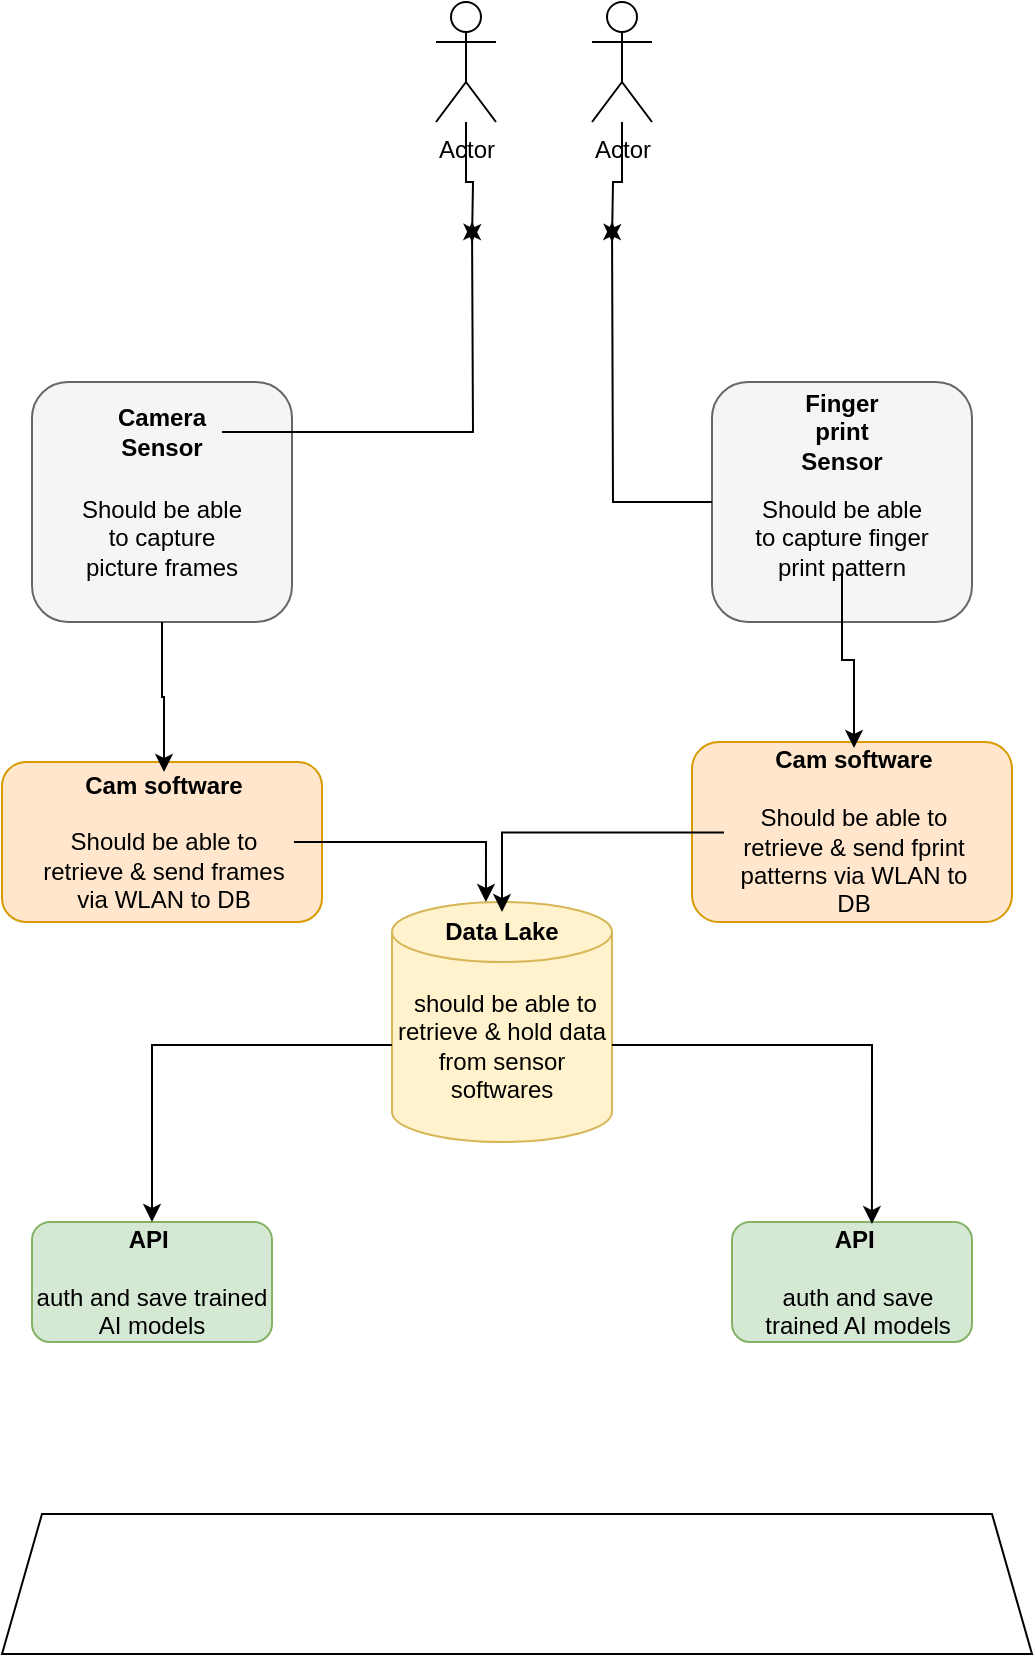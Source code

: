 <mxfile version="18.0.7" type="github">
  <diagram name="HL REQ" id="90a13364-a465-7bf4-72fc-28e22215d7a0">
    <mxGraphModel dx="801" dy="465" grid="1" gridSize="10" guides="1" tooltips="1" connect="1" arrows="1" fold="1" page="1" pageScale="1.5" pageWidth="1169" pageHeight="826" background="none" math="0" shadow="0">
      <root>
        <mxCell id="0" style=";html=1;" />
        <mxCell id="1" style=";html=1;" parent="0" />
        <mxCell id="mH4RBdHBhGK77Cxrk1bE-4" value="" style="group" vertex="1" connectable="0" parent="1">
          <mxGeometry x="660" y="430" width="130" height="120" as="geometry" />
        </mxCell>
        <mxCell id="mH4RBdHBhGK77Cxrk1bE-1" value="" style="rounded=1;whiteSpace=wrap;html=1;fillColor=#f5f5f5;fontColor=#333333;strokeColor=#666666;" vertex="1" parent="mH4RBdHBhGK77Cxrk1bE-4">
          <mxGeometry width="130" height="120" as="geometry" />
        </mxCell>
        <mxCell id="mH4RBdHBhGK77Cxrk1bE-2" value="&lt;b&gt;Camera Sensor&lt;/b&gt;" style="text;html=1;strokeColor=none;fillColor=none;align=center;verticalAlign=middle;whiteSpace=wrap;rounded=0;" vertex="1" parent="mH4RBdHBhGK77Cxrk1bE-4">
          <mxGeometry x="35" y="10" width="60" height="30" as="geometry" />
        </mxCell>
        <mxCell id="mH4RBdHBhGK77Cxrk1bE-3" value="Should be able to capture picture frames" style="text;html=1;strokeColor=none;fillColor=none;align=center;verticalAlign=middle;whiteSpace=wrap;rounded=0;" vertex="1" parent="mH4RBdHBhGK77Cxrk1bE-4">
          <mxGeometry x="20" y="60" width="90" height="35" as="geometry" />
        </mxCell>
        <mxCell id="mH4RBdHBhGK77Cxrk1bE-5" value="" style="group" vertex="1" connectable="0" parent="1">
          <mxGeometry x="1000" y="430" width="130" height="120" as="geometry" />
        </mxCell>
        <mxCell id="mH4RBdHBhGK77Cxrk1bE-6" value="" style="rounded=1;whiteSpace=wrap;html=1;fillColor=#f5f5f5;fontColor=#333333;strokeColor=#666666;" vertex="1" parent="mH4RBdHBhGK77Cxrk1bE-5">
          <mxGeometry width="130" height="120" as="geometry" />
        </mxCell>
        <mxCell id="mH4RBdHBhGK77Cxrk1bE-7" value="&lt;b&gt;Finger print Sensor&lt;/b&gt;" style="text;html=1;strokeColor=none;fillColor=none;align=center;verticalAlign=middle;whiteSpace=wrap;rounded=0;" vertex="1" parent="mH4RBdHBhGK77Cxrk1bE-5">
          <mxGeometry x="35" y="10" width="60" height="30" as="geometry" />
        </mxCell>
        <mxCell id="mH4RBdHBhGK77Cxrk1bE-8" value="Should be able to capture finger print pattern" style="text;html=1;strokeColor=none;fillColor=none;align=center;verticalAlign=middle;whiteSpace=wrap;rounded=0;" vertex="1" parent="mH4RBdHBhGK77Cxrk1bE-5">
          <mxGeometry x="20" y="60" width="90" height="35" as="geometry" />
        </mxCell>
        <mxCell id="mH4RBdHBhGK77Cxrk1bE-12" value="" style="group" vertex="1" connectable="0" parent="1">
          <mxGeometry x="645" y="620" width="160" height="80" as="geometry" />
        </mxCell>
        <mxCell id="mH4RBdHBhGK77Cxrk1bE-9" value="" style="rounded=1;whiteSpace=wrap;html=1;fillColor=#ffe6cc;strokeColor=#d79b00;" vertex="1" parent="mH4RBdHBhGK77Cxrk1bE-12">
          <mxGeometry width="160" height="80" as="geometry" />
        </mxCell>
        <mxCell id="mH4RBdHBhGK77Cxrk1bE-11" value="&lt;b&gt;Cam software&lt;/b&gt;&lt;br&gt;&lt;br&gt;Should be able to retrieve &amp;amp; send frames via WLAN&lt;b&gt;&amp;nbsp;&lt;/b&gt;to DB" style="text;html=1;strokeColor=none;fillColor=none;align=center;verticalAlign=middle;whiteSpace=wrap;rounded=0;" vertex="1" parent="mH4RBdHBhGK77Cxrk1bE-12">
          <mxGeometry x="16" y="5" width="130" height="70" as="geometry" />
        </mxCell>
        <mxCell id="mH4RBdHBhGK77Cxrk1bE-13" value="" style="group" vertex="1" connectable="0" parent="1">
          <mxGeometry x="990" y="610" width="160" height="90" as="geometry" />
        </mxCell>
        <mxCell id="mH4RBdHBhGK77Cxrk1bE-14" value="" style="rounded=1;whiteSpace=wrap;html=1;fillColor=#ffe6cc;strokeColor=#d79b00;" vertex="1" parent="mH4RBdHBhGK77Cxrk1bE-13">
          <mxGeometry width="160" height="90" as="geometry" />
        </mxCell>
        <mxCell id="mH4RBdHBhGK77Cxrk1bE-15" value="&lt;b&gt;Cam software&lt;/b&gt;&lt;br&gt;&lt;br&gt;Should be able to retrieve &amp;amp; send fprint patterns via WLAN&lt;b&gt;&amp;nbsp;&lt;/b&gt;to DB" style="text;html=1;strokeColor=none;fillColor=none;align=center;verticalAlign=middle;whiteSpace=wrap;rounded=0;" vertex="1" parent="mH4RBdHBhGK77Cxrk1bE-13">
          <mxGeometry x="16" y="3" width="130" height="84.375" as="geometry" />
        </mxCell>
        <mxCell id="mH4RBdHBhGK77Cxrk1bE-16" style="edgeStyle=orthogonalEdgeStyle;rounded=0;orthogonalLoop=1;jettySize=auto;html=1;entryX=0.5;entryY=0;entryDx=0;entryDy=0;" edge="1" parent="1" source="mH4RBdHBhGK77Cxrk1bE-8" target="mH4RBdHBhGK77Cxrk1bE-15">
          <mxGeometry relative="1" as="geometry" />
        </mxCell>
        <mxCell id="mH4RBdHBhGK77Cxrk1bE-17" style="edgeStyle=orthogonalEdgeStyle;rounded=0;orthogonalLoop=1;jettySize=auto;html=1;entryX=0.5;entryY=0;entryDx=0;entryDy=0;" edge="1" parent="1" source="mH4RBdHBhGK77Cxrk1bE-1" target="mH4RBdHBhGK77Cxrk1bE-11">
          <mxGeometry relative="1" as="geometry" />
        </mxCell>
        <mxCell id="mH4RBdHBhGK77Cxrk1bE-18" style="edgeStyle=orthogonalEdgeStyle;rounded=0;orthogonalLoop=1;jettySize=auto;html=1;" edge="1" parent="1" source="mH4RBdHBhGK77Cxrk1bE-2">
          <mxGeometry relative="1" as="geometry">
            <mxPoint x="880" y="350" as="targetPoint" />
          </mxGeometry>
        </mxCell>
        <mxCell id="mH4RBdHBhGK77Cxrk1bE-19" style="edgeStyle=orthogonalEdgeStyle;rounded=0;orthogonalLoop=1;jettySize=auto;html=1;" edge="1" parent="1" source="mH4RBdHBhGK77Cxrk1bE-6">
          <mxGeometry relative="1" as="geometry">
            <mxPoint x="950" y="350" as="targetPoint" />
          </mxGeometry>
        </mxCell>
        <mxCell id="mH4RBdHBhGK77Cxrk1bE-21" style="edgeStyle=orthogonalEdgeStyle;rounded=0;orthogonalLoop=1;jettySize=auto;html=1;" edge="1" parent="1" source="mH4RBdHBhGK77Cxrk1bE-20">
          <mxGeometry relative="1" as="geometry">
            <mxPoint x="880" y="360" as="targetPoint" />
          </mxGeometry>
        </mxCell>
        <mxCell id="mH4RBdHBhGK77Cxrk1bE-20" value="Actor" style="shape=umlActor;verticalLabelPosition=bottom;verticalAlign=top;html=1;outlineConnect=0;" vertex="1" parent="1">
          <mxGeometry x="862" y="240" width="30" height="60" as="geometry" />
        </mxCell>
        <mxCell id="mH4RBdHBhGK77Cxrk1bE-25" style="edgeStyle=orthogonalEdgeStyle;rounded=0;orthogonalLoop=1;jettySize=auto;html=1;" edge="1" parent="1" source="mH4RBdHBhGK77Cxrk1bE-24">
          <mxGeometry relative="1" as="geometry">
            <mxPoint x="950" y="360" as="targetPoint" />
          </mxGeometry>
        </mxCell>
        <mxCell id="mH4RBdHBhGK77Cxrk1bE-24" value="Actor" style="shape=umlActor;verticalLabelPosition=bottom;verticalAlign=top;html=1;outlineConnect=0;" vertex="1" parent="1">
          <mxGeometry x="940" y="240" width="30" height="60" as="geometry" />
        </mxCell>
        <mxCell id="mH4RBdHBhGK77Cxrk1bE-28" value="" style="group" vertex="1" connectable="0" parent="1">
          <mxGeometry x="660" y="850" width="150" height="102" as="geometry" />
        </mxCell>
        <mxCell id="mH4RBdHBhGK77Cxrk1bE-26" value="" style="rounded=1;whiteSpace=wrap;html=1;fillColor=#d5e8d4;strokeColor=#82b366;" vertex="1" parent="mH4RBdHBhGK77Cxrk1bE-28">
          <mxGeometry width="120" height="60" as="geometry" />
        </mxCell>
        <mxCell id="mH4RBdHBhGK77Cxrk1bE-27" value="&lt;b&gt;API&amp;nbsp;&lt;/b&gt;&lt;br&gt;&lt;br&gt;auth and save trained AI models" style="text;html=1;strokeColor=none;fillColor=none;align=center;verticalAlign=middle;whiteSpace=wrap;rounded=0;" vertex="1" parent="mH4RBdHBhGK77Cxrk1bE-28">
          <mxGeometry y="15" width="120" height="30" as="geometry" />
        </mxCell>
        <mxCell id="mH4RBdHBhGK77Cxrk1bE-29" value="" style="group" vertex="1" connectable="0" parent="1">
          <mxGeometry x="1010" y="850" width="140" height="60" as="geometry" />
        </mxCell>
        <mxCell id="mH4RBdHBhGK77Cxrk1bE-30" value="" style="rounded=1;whiteSpace=wrap;html=1;fillColor=#d5e8d4;strokeColor=#82b366;" vertex="1" parent="mH4RBdHBhGK77Cxrk1bE-29">
          <mxGeometry width="120" height="60" as="geometry" />
        </mxCell>
        <mxCell id="mH4RBdHBhGK77Cxrk1bE-31" value="&lt;b&gt;API&amp;nbsp;&lt;/b&gt;&lt;br&gt;&lt;br&gt;auth and save trained AI models" style="text;html=1;strokeColor=none;fillColor=none;align=center;verticalAlign=middle;whiteSpace=wrap;rounded=0;" vertex="1" parent="mH4RBdHBhGK77Cxrk1bE-29">
          <mxGeometry x="8" y="15" width="110" height="30" as="geometry" />
        </mxCell>
        <mxCell id="mH4RBdHBhGK77Cxrk1bE-34" value="" style="shape=cylinder3;whiteSpace=wrap;html=1;boundedLbl=1;backgroundOutline=1;size=15;fillColor=#fff2cc;strokeColor=#d6b656;" vertex="1" parent="1">
          <mxGeometry x="840" y="690" width="110" height="120" as="geometry" />
        </mxCell>
        <mxCell id="mH4RBdHBhGK77Cxrk1bE-35" value="&lt;b&gt;Data Lake&lt;/b&gt;" style="text;html=1;strokeColor=none;fillColor=none;align=center;verticalAlign=middle;whiteSpace=wrap;rounded=0;" vertex="1" parent="1">
          <mxGeometry x="856" y="695" width="78" height="20" as="geometry" />
        </mxCell>
        <mxCell id="mH4RBdHBhGK77Cxrk1bE-39" style="edgeStyle=orthogonalEdgeStyle;rounded=0;orthogonalLoop=1;jettySize=auto;html=1;entryX=0.5;entryY=0;entryDx=0;entryDy=0;" edge="1" parent="1" source="mH4RBdHBhGK77Cxrk1bE-36" target="mH4RBdHBhGK77Cxrk1bE-26">
          <mxGeometry relative="1" as="geometry" />
        </mxCell>
        <mxCell id="mH4RBdHBhGK77Cxrk1bE-40" style="edgeStyle=orthogonalEdgeStyle;rounded=0;orthogonalLoop=1;jettySize=auto;html=1;exitX=1;exitY=0.5;exitDx=0;exitDy=0;entryX=0.583;entryY=0.017;entryDx=0;entryDy=0;entryPerimeter=0;" edge="1" parent="1" source="mH4RBdHBhGK77Cxrk1bE-36" target="mH4RBdHBhGK77Cxrk1bE-30">
          <mxGeometry relative="1" as="geometry" />
        </mxCell>
        <mxCell id="mH4RBdHBhGK77Cxrk1bE-36" value="&amp;nbsp;should be able to retrieve &amp;amp; hold data from sensor softwares" style="text;html=1;strokeColor=none;fillColor=none;align=center;verticalAlign=middle;whiteSpace=wrap;rounded=0;" vertex="1" parent="1">
          <mxGeometry x="840" y="733" width="110" height="57" as="geometry" />
        </mxCell>
        <mxCell id="mH4RBdHBhGK77Cxrk1bE-37" style="edgeStyle=orthogonalEdgeStyle;rounded=0;orthogonalLoop=1;jettySize=auto;html=1;entryX=0.427;entryY=0;entryDx=0;entryDy=0;entryPerimeter=0;" edge="1" parent="1" source="mH4RBdHBhGK77Cxrk1bE-11" target="mH4RBdHBhGK77Cxrk1bE-34">
          <mxGeometry relative="1" as="geometry" />
        </mxCell>
        <mxCell id="mH4RBdHBhGK77Cxrk1bE-38" style="edgeStyle=orthogonalEdgeStyle;rounded=0;orthogonalLoop=1;jettySize=auto;html=1;entryX=0.5;entryY=0;entryDx=0;entryDy=0;" edge="1" parent="1" source="mH4RBdHBhGK77Cxrk1bE-15" target="mH4RBdHBhGK77Cxrk1bE-35">
          <mxGeometry relative="1" as="geometry" />
        </mxCell>
        <mxCell id="mH4RBdHBhGK77Cxrk1bE-41" value="" style="shape=trapezoid;perimeter=trapezoidPerimeter;whiteSpace=wrap;html=1;fixedSize=1;" vertex="1" parent="1">
          <mxGeometry x="645" y="996" width="515" height="70" as="geometry" />
        </mxCell>
      </root>
    </mxGraphModel>
  </diagram>
</mxfile>
